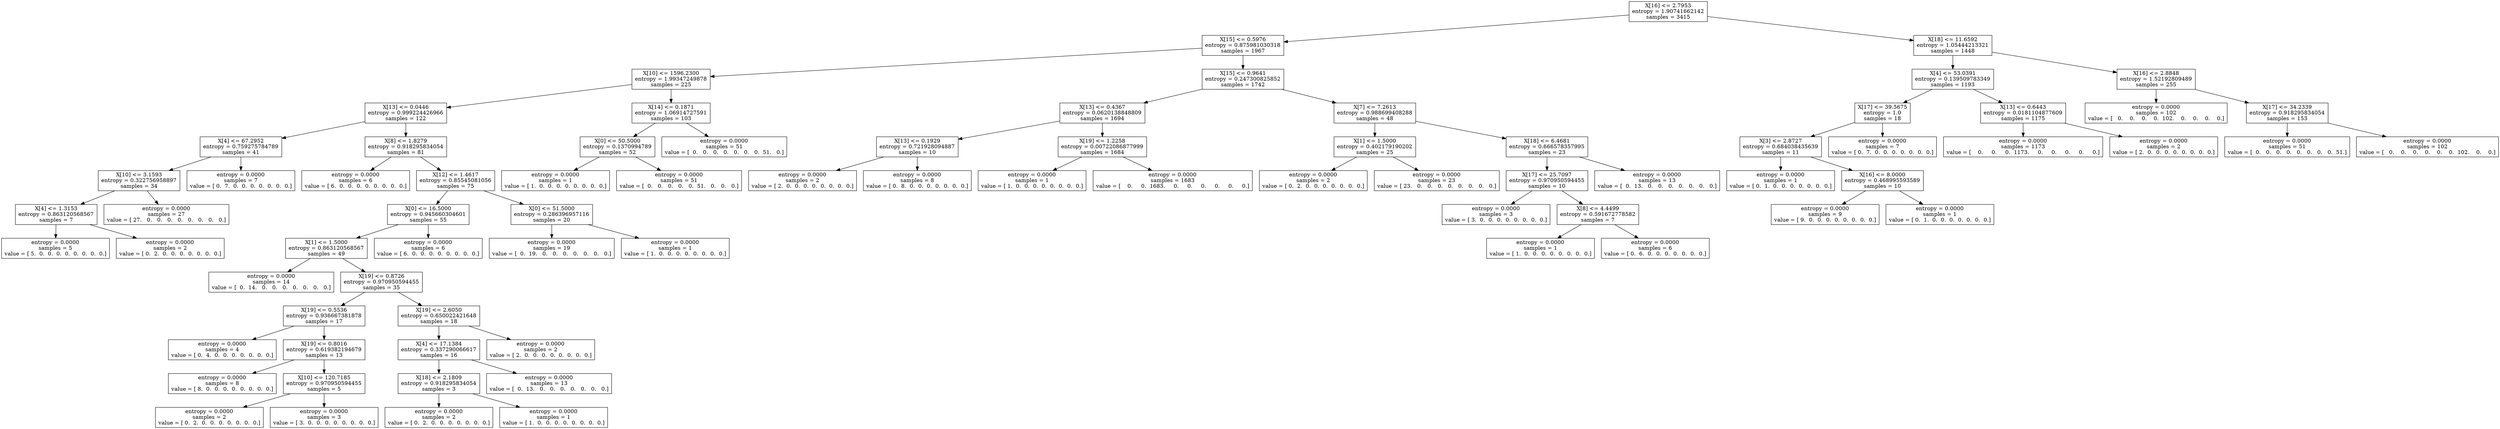 digraph Tree {
0 [label="X[16] <= 2.7953\nentropy = 1.90741662142\nsamples = 3415", shape="box"] ;
1 [label="X[15] <= 0.5976\nentropy = 0.875981030318\nsamples = 1967", shape="box"] ;
0 -> 1 ;
2 [label="X[10] <= 1596.2300\nentropy = 1.99347249878\nsamples = 225", shape="box"] ;
1 -> 2 ;
3 [label="X[13] <= 0.0446\nentropy = 0.999224426966\nsamples = 122", shape="box"] ;
2 -> 3 ;
4 [label="X[4] <= 67.2952\nentropy = 0.759275784789\nsamples = 41", shape="box"] ;
3 -> 4 ;
5 [label="X[10] <= 3.1593\nentropy = 0.322756958897\nsamples = 34", shape="box"] ;
4 -> 5 ;
6 [label="X[4] <= 1.3153\nentropy = 0.863120568567\nsamples = 7", shape="box"] ;
5 -> 6 ;
7 [label="entropy = 0.0000\nsamples = 5\nvalue = [ 5.  0.  0.  0.  0.  0.  0.  0.  0.]", shape="box"] ;
6 -> 7 ;
8 [label="entropy = 0.0000\nsamples = 2\nvalue = [ 0.  2.  0.  0.  0.  0.  0.  0.  0.]", shape="box"] ;
6 -> 8 ;
9 [label="entropy = 0.0000\nsamples = 27\nvalue = [ 27.   0.   0.   0.   0.   0.   0.   0.   0.]", shape="box"] ;
5 -> 9 ;
10 [label="entropy = 0.0000\nsamples = 7\nvalue = [ 0.  7.  0.  0.  0.  0.  0.  0.  0.]", shape="box"] ;
4 -> 10 ;
11 [label="X[8] <= 1.8279\nentropy = 0.918295834054\nsamples = 81", shape="box"] ;
3 -> 11 ;
12 [label="entropy = 0.0000\nsamples = 6\nvalue = [ 6.  0.  0.  0.  0.  0.  0.  0.  0.]", shape="box"] ;
11 -> 12 ;
13 [label="X[12] <= 1.4617\nentropy = 0.85545081056\nsamples = 75", shape="box"] ;
11 -> 13 ;
14 [label="X[0] <= 16.5000\nentropy = 0.945660304601\nsamples = 55", shape="box"] ;
13 -> 14 ;
15 [label="X[1] <= 1.5000\nentropy = 0.863120568567\nsamples = 49", shape="box"] ;
14 -> 15 ;
16 [label="entropy = 0.0000\nsamples = 14\nvalue = [  0.  14.   0.   0.   0.   0.   0.   0.   0.]", shape="box"] ;
15 -> 16 ;
17 [label="X[19] <= 0.8726\nentropy = 0.970950594455\nsamples = 35", shape="box"] ;
15 -> 17 ;
18 [label="X[19] <= 0.5536\nentropy = 0.936667381878\nsamples = 17", shape="box"] ;
17 -> 18 ;
19 [label="entropy = 0.0000\nsamples = 4\nvalue = [ 0.  4.  0.  0.  0.  0.  0.  0.  0.]", shape="box"] ;
18 -> 19 ;
20 [label="X[19] <= 0.8016\nentropy = 0.619382194679\nsamples = 13", shape="box"] ;
18 -> 20 ;
21 [label="entropy = 0.0000\nsamples = 8\nvalue = [ 8.  0.  0.  0.  0.  0.  0.  0.  0.]", shape="box"] ;
20 -> 21 ;
22 [label="X[10] <= 120.7185\nentropy = 0.970950594455\nsamples = 5", shape="box"] ;
20 -> 22 ;
23 [label="entropy = 0.0000\nsamples = 2\nvalue = [ 0.  2.  0.  0.  0.  0.  0.  0.  0.]", shape="box"] ;
22 -> 23 ;
24 [label="entropy = 0.0000\nsamples = 3\nvalue = [ 3.  0.  0.  0.  0.  0.  0.  0.  0.]", shape="box"] ;
22 -> 24 ;
25 [label="X[19] <= 2.6050\nentropy = 0.650022421648\nsamples = 18", shape="box"] ;
17 -> 25 ;
26 [label="X[4] <= 17.1384\nentropy = 0.337290066617\nsamples = 16", shape="box"] ;
25 -> 26 ;
27 [label="X[18] <= 2.1809\nentropy = 0.918295834054\nsamples = 3", shape="box"] ;
26 -> 27 ;
28 [label="entropy = 0.0000\nsamples = 2\nvalue = [ 0.  2.  0.  0.  0.  0.  0.  0.  0.]", shape="box"] ;
27 -> 28 ;
29 [label="entropy = 0.0000\nsamples = 1\nvalue = [ 1.  0.  0.  0.  0.  0.  0.  0.  0.]", shape="box"] ;
27 -> 29 ;
30 [label="entropy = 0.0000\nsamples = 13\nvalue = [  0.  13.   0.   0.   0.   0.   0.   0.   0.]", shape="box"] ;
26 -> 30 ;
31 [label="entropy = 0.0000\nsamples = 2\nvalue = [ 2.  0.  0.  0.  0.  0.  0.  0.  0.]", shape="box"] ;
25 -> 31 ;
32 [label="entropy = 0.0000\nsamples = 6\nvalue = [ 6.  0.  0.  0.  0.  0.  0.  0.  0.]", shape="box"] ;
14 -> 32 ;
33 [label="X[0] <= 51.5000\nentropy = 0.286396957116\nsamples = 20", shape="box"] ;
13 -> 33 ;
34 [label="entropy = 0.0000\nsamples = 19\nvalue = [  0.  19.   0.   0.   0.   0.   0.   0.   0.]", shape="box"] ;
33 -> 34 ;
35 [label="entropy = 0.0000\nsamples = 1\nvalue = [ 1.  0.  0.  0.  0.  0.  0.  0.  0.]", shape="box"] ;
33 -> 35 ;
36 [label="X[14] <= 0.1871\nentropy = 1.06914727591\nsamples = 103", shape="box"] ;
2 -> 36 ;
37 [label="X[0] <= 50.5000\nentropy = 0.1370994789\nsamples = 52", shape="box"] ;
36 -> 37 ;
38 [label="entropy = 0.0000\nsamples = 1\nvalue = [ 1.  0.  0.  0.  0.  0.  0.  0.  0.]", shape="box"] ;
37 -> 38 ;
39 [label="entropy = 0.0000\nsamples = 51\nvalue = [  0.   0.   0.   0.   0.  51.   0.   0.   0.]", shape="box"] ;
37 -> 39 ;
40 [label="entropy = 0.0000\nsamples = 51\nvalue = [  0.   0.   0.   0.   0.   0.   0.  51.   0.]", shape="box"] ;
36 -> 40 ;
41 [label="X[15] <= 0.9641\nentropy = 0.247300825852\nsamples = 1742", shape="box"] ;
1 -> 41 ;
42 [label="X[13] <= 0.4367\nentropy = 0.0620138848809\nsamples = 1694", shape="box"] ;
41 -> 42 ;
43 [label="X[13] <= 0.1929\nentropy = 0.721928094887\nsamples = 10", shape="box"] ;
42 -> 43 ;
44 [label="entropy = 0.0000\nsamples = 2\nvalue = [ 2.  0.  0.  0.  0.  0.  0.  0.  0.]", shape="box"] ;
43 -> 44 ;
45 [label="entropy = 0.0000\nsamples = 8\nvalue = [ 0.  8.  0.  0.  0.  0.  0.  0.  0.]", shape="box"] ;
43 -> 45 ;
46 [label="X[19] <= 1.2258\nentropy = 0.00722086877999\nsamples = 1684", shape="box"] ;
42 -> 46 ;
47 [label="entropy = 0.0000\nsamples = 1\nvalue = [ 1.  0.  0.  0.  0.  0.  0.  0.  0.]", shape="box"] ;
46 -> 47 ;
48 [label="entropy = 0.0000\nsamples = 1683\nvalue = [    0.     0.  1683.     0.     0.     0.     0.     0.     0.]", shape="box"] ;
46 -> 48 ;
49 [label="X[7] <= 7.2613\nentropy = 0.988699408288\nsamples = 48", shape="box"] ;
41 -> 49 ;
50 [label="X[1] <= 1.5000\nentropy = 0.402179190202\nsamples = 25", shape="box"] ;
49 -> 50 ;
51 [label="entropy = 0.0000\nsamples = 2\nvalue = [ 0.  2.  0.  0.  0.  0.  0.  0.  0.]", shape="box"] ;
50 -> 51 ;
52 [label="entropy = 0.0000\nsamples = 23\nvalue = [ 23.   0.   0.   0.   0.   0.   0.   0.   0.]", shape="box"] ;
50 -> 52 ;
53 [label="X[18] <= 6.4681\nentropy = 0.666578357995\nsamples = 23", shape="box"] ;
49 -> 53 ;
54 [label="X[17] <= 25.7097\nentropy = 0.970950594455\nsamples = 10", shape="box"] ;
53 -> 54 ;
55 [label="entropy = 0.0000\nsamples = 3\nvalue = [ 3.  0.  0.  0.  0.  0.  0.  0.  0.]", shape="box"] ;
54 -> 55 ;
56 [label="X[8] <= 4.4499\nentropy = 0.591672778582\nsamples = 7", shape="box"] ;
54 -> 56 ;
57 [label="entropy = 0.0000\nsamples = 1\nvalue = [ 1.  0.  0.  0.  0.  0.  0.  0.  0.]", shape="box"] ;
56 -> 57 ;
58 [label="entropy = 0.0000\nsamples = 6\nvalue = [ 0.  6.  0.  0.  0.  0.  0.  0.  0.]", shape="box"] ;
56 -> 58 ;
59 [label="entropy = 0.0000\nsamples = 13\nvalue = [  0.  13.   0.   0.   0.   0.   0.   0.   0.]", shape="box"] ;
53 -> 59 ;
60 [label="X[18] <= 11.6592\nentropy = 1.05444213321\nsamples = 1448", shape="box"] ;
0 -> 60 ;
61 [label="X[4] <= 53.0391\nentropy = 0.139509783349\nsamples = 1193", shape="box"] ;
60 -> 61 ;
62 [label="X[17] <= 39.5675\nentropy = 1.0\nsamples = 18", shape="box"] ;
61 -> 62 ;
63 [label="X[3] <= 2.8727\nentropy = 0.684038435639\nsamples = 11", shape="box"] ;
62 -> 63 ;
64 [label="entropy = 0.0000\nsamples = 1\nvalue = [ 0.  1.  0.  0.  0.  0.  0.  0.  0.]", shape="box"] ;
63 -> 64 ;
65 [label="X[16] <= 8.0000\nentropy = 0.468995593589\nsamples = 10", shape="box"] ;
63 -> 65 ;
66 [label="entropy = 0.0000\nsamples = 9\nvalue = [ 9.  0.  0.  0.  0.  0.  0.  0.  0.]", shape="box"] ;
65 -> 66 ;
67 [label="entropy = 0.0000\nsamples = 1\nvalue = [ 0.  1.  0.  0.  0.  0.  0.  0.  0.]", shape="box"] ;
65 -> 67 ;
68 [label="entropy = 0.0000\nsamples = 7\nvalue = [ 0.  7.  0.  0.  0.  0.  0.  0.  0.]", shape="box"] ;
62 -> 68 ;
69 [label="X[13] <= 0.6443\nentropy = 0.0181104877609\nsamples = 1175", shape="box"] ;
61 -> 69 ;
70 [label="entropy = 0.0000\nsamples = 1173\nvalue = [    0.     0.     0.  1173.     0.     0.     0.     0.     0.]", shape="box"] ;
69 -> 70 ;
71 [label="entropy = 0.0000\nsamples = 2\nvalue = [ 2.  0.  0.  0.  0.  0.  0.  0.  0.]", shape="box"] ;
69 -> 71 ;
72 [label="X[16] <= 2.8848\nentropy = 1.52192809489\nsamples = 255", shape="box"] ;
60 -> 72 ;
73 [label="entropy = 0.0000\nsamples = 102\nvalue = [   0.    0.    0.    0.  102.    0.    0.    0.    0.]", shape="box"] ;
72 -> 73 ;
74 [label="X[17] <= 34.2339\nentropy = 0.918295834054\nsamples = 153", shape="box"] ;
72 -> 74 ;
75 [label="entropy = 0.0000\nsamples = 51\nvalue = [  0.   0.   0.   0.   0.   0.   0.   0.  51.]", shape="box"] ;
74 -> 75 ;
76 [label="entropy = 0.0000\nsamples = 102\nvalue = [   0.    0.    0.    0.    0.    0.  102.    0.    0.]", shape="box"] ;
74 -> 76 ;
}